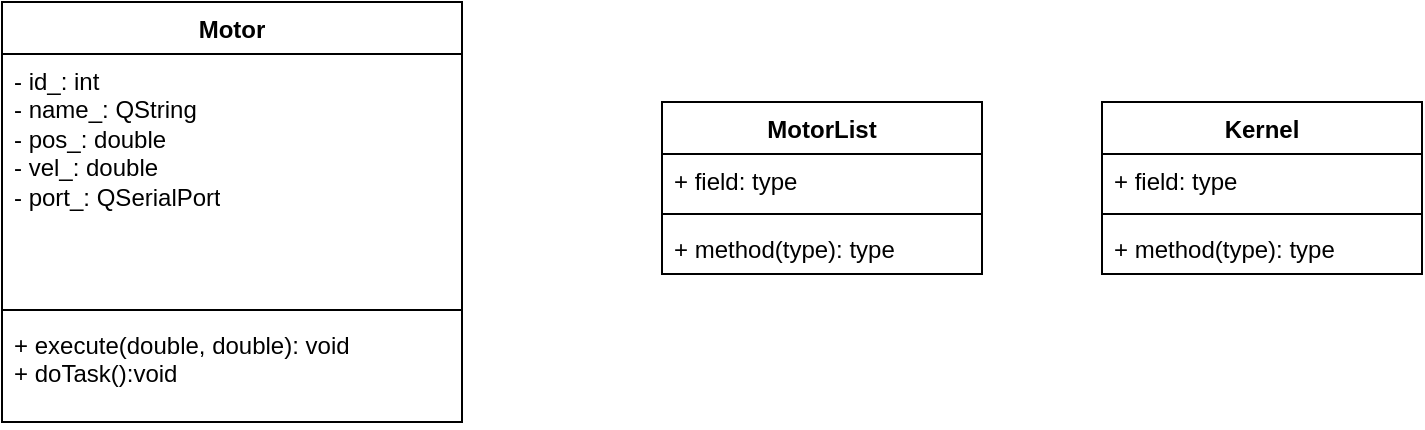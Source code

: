 <mxfile version="22.1.11" type="github">
  <diagram id="C5RBs43oDa-KdzZeNtuy" name="Page-1">
    <mxGraphModel dx="1702" dy="464" grid="1" gridSize="10" guides="1" tooltips="1" connect="1" arrows="1" fold="1" page="1" pageScale="1" pageWidth="827" pageHeight="1169" math="0" shadow="0">
      <root>
        <mxCell id="WIyWlLk6GJQsqaUBKTNV-0" />
        <mxCell id="WIyWlLk6GJQsqaUBKTNV-1" parent="WIyWlLk6GJQsqaUBKTNV-0" />
        <mxCell id="6cw_2s1J7Ef0hvvbNptq-0" value="Kernel" style="swimlane;fontStyle=1;align=center;verticalAlign=top;childLayout=stackLayout;horizontal=1;startSize=26;horizontalStack=0;resizeParent=1;resizeParentMax=0;resizeLast=0;collapsible=1;marginBottom=0;whiteSpace=wrap;html=1;" vertex="1" parent="WIyWlLk6GJQsqaUBKTNV-1">
          <mxGeometry x="420" y="180" width="160" height="86" as="geometry" />
        </mxCell>
        <mxCell id="6cw_2s1J7Ef0hvvbNptq-1" value="+ field: type" style="text;strokeColor=none;fillColor=none;align=left;verticalAlign=top;spacingLeft=4;spacingRight=4;overflow=hidden;rotatable=0;points=[[0,0.5],[1,0.5]];portConstraint=eastwest;whiteSpace=wrap;html=1;" vertex="1" parent="6cw_2s1J7Ef0hvvbNptq-0">
          <mxGeometry y="26" width="160" height="26" as="geometry" />
        </mxCell>
        <mxCell id="6cw_2s1J7Ef0hvvbNptq-2" value="" style="line;strokeWidth=1;fillColor=none;align=left;verticalAlign=middle;spacingTop=-1;spacingLeft=3;spacingRight=3;rotatable=0;labelPosition=right;points=[];portConstraint=eastwest;strokeColor=inherit;" vertex="1" parent="6cw_2s1J7Ef0hvvbNptq-0">
          <mxGeometry y="52" width="160" height="8" as="geometry" />
        </mxCell>
        <mxCell id="6cw_2s1J7Ef0hvvbNptq-3" value="+ method(type): type" style="text;strokeColor=none;fillColor=none;align=left;verticalAlign=top;spacingLeft=4;spacingRight=4;overflow=hidden;rotatable=0;points=[[0,0.5],[1,0.5]];portConstraint=eastwest;whiteSpace=wrap;html=1;" vertex="1" parent="6cw_2s1J7Ef0hvvbNptq-0">
          <mxGeometry y="60" width="160" height="26" as="geometry" />
        </mxCell>
        <mxCell id="6cw_2s1J7Ef0hvvbNptq-4" value="MotorList" style="swimlane;fontStyle=1;align=center;verticalAlign=top;childLayout=stackLayout;horizontal=1;startSize=26;horizontalStack=0;resizeParent=1;resizeParentMax=0;resizeLast=0;collapsible=1;marginBottom=0;whiteSpace=wrap;html=1;" vertex="1" parent="WIyWlLk6GJQsqaUBKTNV-1">
          <mxGeometry x="200" y="180" width="160" height="86" as="geometry" />
        </mxCell>
        <mxCell id="6cw_2s1J7Ef0hvvbNptq-5" value="+ field: type" style="text;strokeColor=none;fillColor=none;align=left;verticalAlign=top;spacingLeft=4;spacingRight=4;overflow=hidden;rotatable=0;points=[[0,0.5],[1,0.5]];portConstraint=eastwest;whiteSpace=wrap;html=1;" vertex="1" parent="6cw_2s1J7Ef0hvvbNptq-4">
          <mxGeometry y="26" width="160" height="26" as="geometry" />
        </mxCell>
        <mxCell id="6cw_2s1J7Ef0hvvbNptq-6" value="" style="line;strokeWidth=1;fillColor=none;align=left;verticalAlign=middle;spacingTop=-1;spacingLeft=3;spacingRight=3;rotatable=0;labelPosition=right;points=[];portConstraint=eastwest;strokeColor=inherit;" vertex="1" parent="6cw_2s1J7Ef0hvvbNptq-4">
          <mxGeometry y="52" width="160" height="8" as="geometry" />
        </mxCell>
        <mxCell id="6cw_2s1J7Ef0hvvbNptq-7" value="+ method(type): type" style="text;strokeColor=none;fillColor=none;align=left;verticalAlign=top;spacingLeft=4;spacingRight=4;overflow=hidden;rotatable=0;points=[[0,0.5],[1,0.5]];portConstraint=eastwest;whiteSpace=wrap;html=1;" vertex="1" parent="6cw_2s1J7Ef0hvvbNptq-4">
          <mxGeometry y="60" width="160" height="26" as="geometry" />
        </mxCell>
        <mxCell id="6cw_2s1J7Ef0hvvbNptq-8" value="Motor" style="swimlane;fontStyle=1;align=center;verticalAlign=top;childLayout=stackLayout;horizontal=1;startSize=26;horizontalStack=0;resizeParent=1;resizeParentMax=0;resizeLast=0;collapsible=1;marginBottom=0;whiteSpace=wrap;html=1;" vertex="1" parent="WIyWlLk6GJQsqaUBKTNV-1">
          <mxGeometry x="-130" y="130" width="230" height="210" as="geometry" />
        </mxCell>
        <mxCell id="6cw_2s1J7Ef0hvvbNptq-9" value="- id_: int&lt;br&gt;- name_: QString&lt;br&gt;- pos_: double&lt;br&gt;- vel_: double&lt;br&gt;- port_:&amp;nbsp;QSerialPort" style="text;strokeColor=none;fillColor=none;align=left;verticalAlign=top;spacingLeft=4;spacingRight=4;overflow=hidden;rotatable=0;points=[[0,0.5],[1,0.5]];portConstraint=eastwest;whiteSpace=wrap;html=1;" vertex="1" parent="6cw_2s1J7Ef0hvvbNptq-8">
          <mxGeometry y="26" width="230" height="124" as="geometry" />
        </mxCell>
        <mxCell id="6cw_2s1J7Ef0hvvbNptq-10" value="" style="line;strokeWidth=1;fillColor=none;align=left;verticalAlign=middle;spacingTop=-1;spacingLeft=3;spacingRight=3;rotatable=0;labelPosition=right;points=[];portConstraint=eastwest;strokeColor=inherit;" vertex="1" parent="6cw_2s1J7Ef0hvvbNptq-8">
          <mxGeometry y="150" width="230" height="8" as="geometry" />
        </mxCell>
        <mxCell id="6cw_2s1J7Ef0hvvbNptq-11" value="+ execute(double, double): void&lt;br&gt;+ doTask():void" style="text;strokeColor=none;fillColor=none;align=left;verticalAlign=top;spacingLeft=4;spacingRight=4;overflow=hidden;rotatable=0;points=[[0,0.5],[1,0.5]];portConstraint=eastwest;whiteSpace=wrap;html=1;" vertex="1" parent="6cw_2s1J7Ef0hvvbNptq-8">
          <mxGeometry y="158" width="230" height="52" as="geometry" />
        </mxCell>
      </root>
    </mxGraphModel>
  </diagram>
</mxfile>
